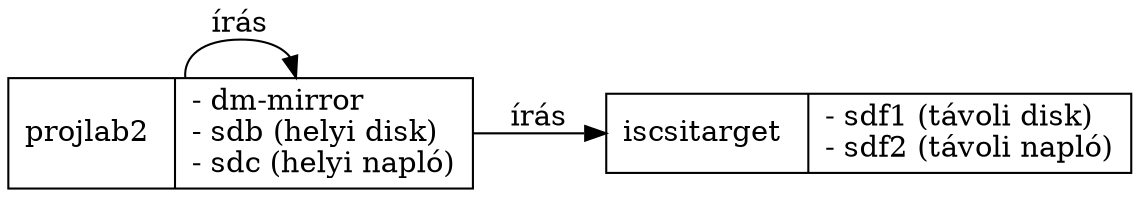 digraph G {
        node [shape=record]
        m0 [label="{projlab2 \l|- dm-mirror\l- sdb (helyi disk)\l- sdc (helyi napló)\l}"]
        m1 [label="{iscsitarget \l|- sdf1 (távoli disk)\l- sdf2 (távoli napló)\l}"]
	rankdir=LR
        m0 -> m0 [label="írás"]
        m0 -> m1 [label="írás"]
}
